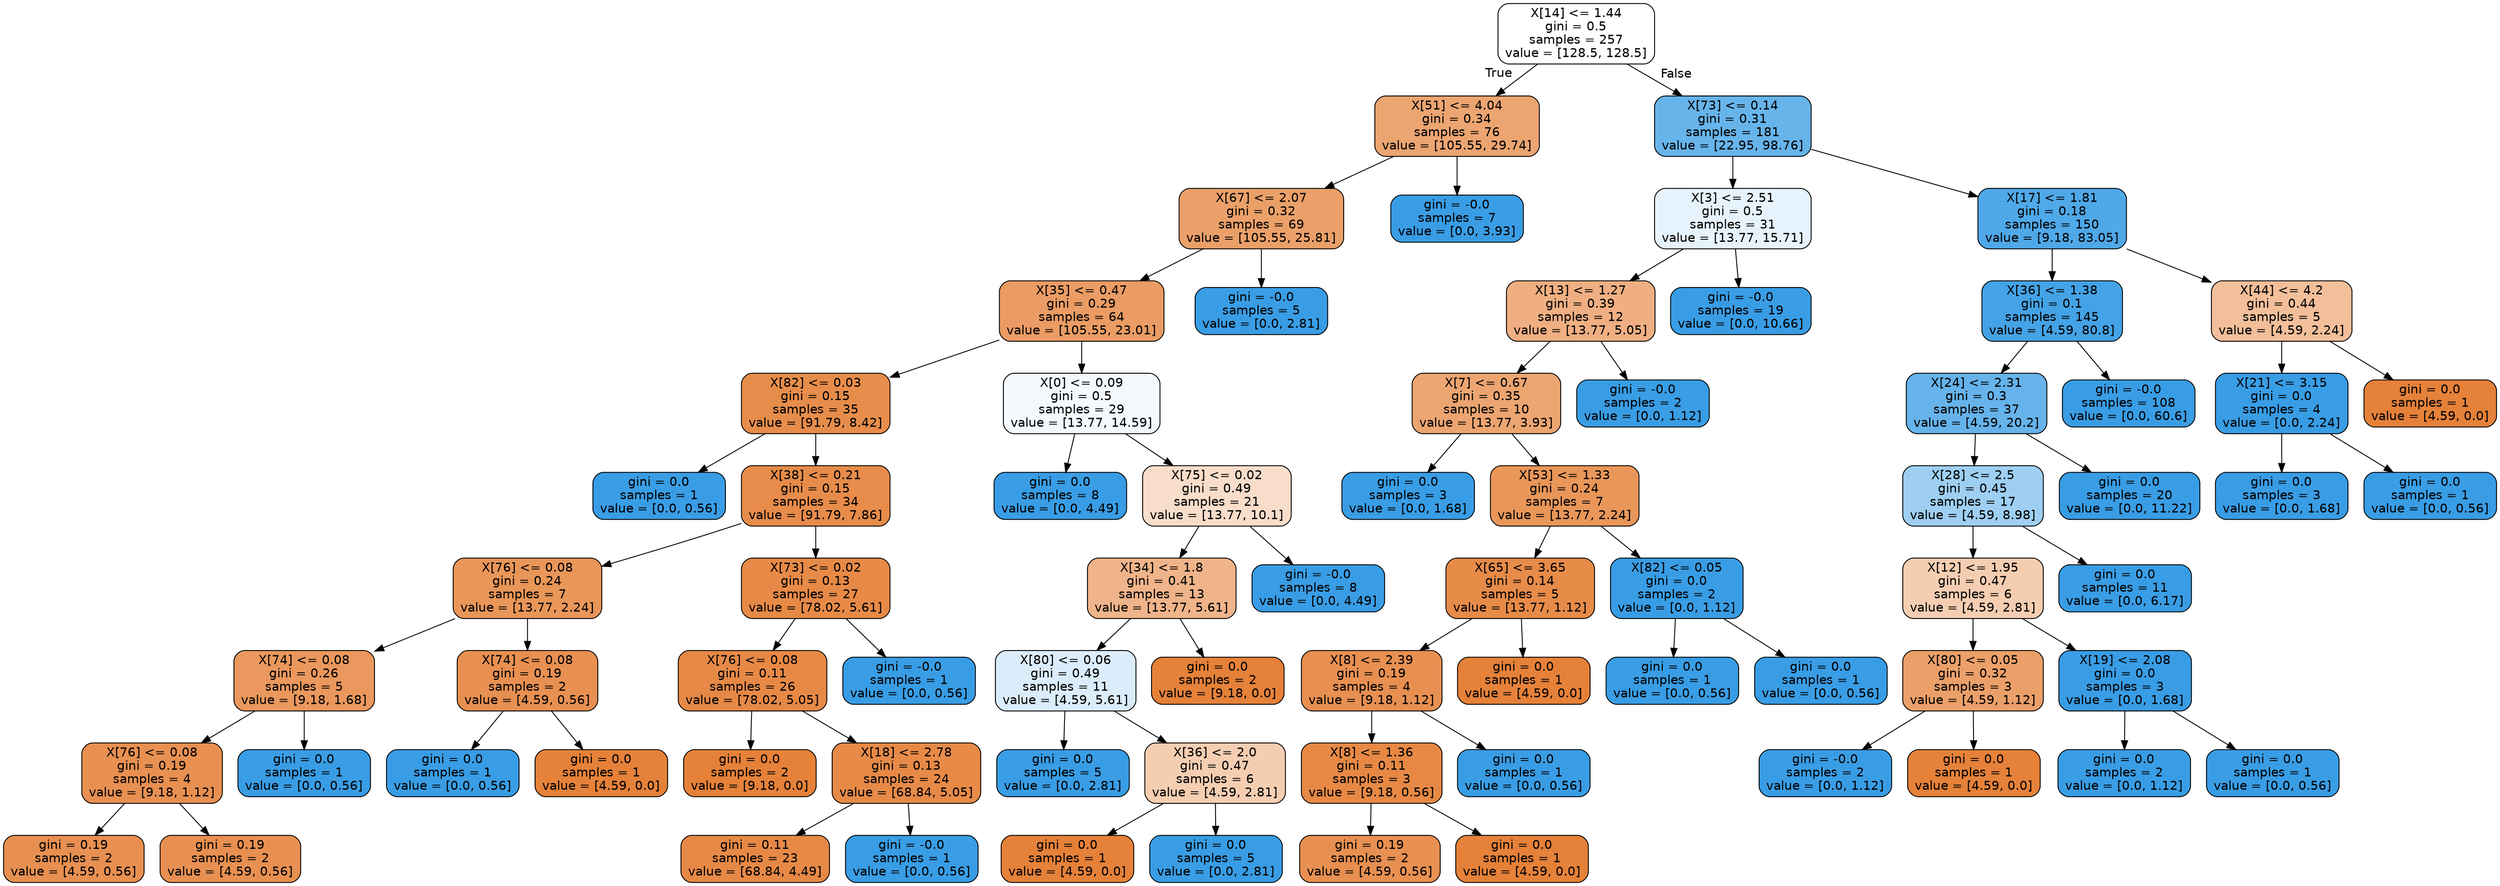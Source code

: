 digraph Tree {
node [shape=box, style="filled, rounded", color="black", fontname=helvetica] ;
edge [fontname=helvetica] ;
0 [label="X[14] <= 1.44\ngini = 0.5\nsamples = 257\nvalue = [128.5, 128.5]", fillcolor="#ffffff"] ;
1 [label="X[51] <= 4.04\ngini = 0.34\nsamples = 76\nvalue = [105.55, 29.74]", fillcolor="#eca571"] ;
0 -> 1 [labeldistance=2.5, labelangle=45, headlabel="True"] ;
2 [label="X[67] <= 2.07\ngini = 0.32\nsamples = 69\nvalue = [105.55, 25.81]", fillcolor="#eba069"] ;
1 -> 2 ;
3 [label="X[35] <= 0.47\ngini = 0.29\nsamples = 64\nvalue = [105.55, 23.01]", fillcolor="#eb9c64"] ;
2 -> 3 ;
4 [label="X[82] <= 0.03\ngini = 0.15\nsamples = 35\nvalue = [91.79, 8.42]", fillcolor="#e78d4b"] ;
3 -> 4 ;
5 [label="gini = 0.0\nsamples = 1\nvalue = [0.0, 0.56]", fillcolor="#399de5"] ;
4 -> 5 ;
6 [label="X[38] <= 0.21\ngini = 0.15\nsamples = 34\nvalue = [91.79, 7.86]", fillcolor="#e78c4a"] ;
4 -> 6 ;
7 [label="X[76] <= 0.08\ngini = 0.24\nsamples = 7\nvalue = [13.77, 2.24]", fillcolor="#e99659"] ;
6 -> 7 ;
8 [label="X[74] <= 0.08\ngini = 0.26\nsamples = 5\nvalue = [9.18, 1.68]", fillcolor="#ea985d"] ;
7 -> 8 ;
9 [label="X[76] <= 0.08\ngini = 0.19\nsamples = 4\nvalue = [9.18, 1.12]", fillcolor="#e89051"] ;
8 -> 9 ;
10 [label="gini = 0.19\nsamples = 2\nvalue = [4.59, 0.56]", fillcolor="#e89051"] ;
9 -> 10 ;
11 [label="gini = 0.19\nsamples = 2\nvalue = [4.59, 0.56]", fillcolor="#e89051"] ;
9 -> 11 ;
12 [label="gini = 0.0\nsamples = 1\nvalue = [0.0, 0.56]", fillcolor="#399de5"] ;
8 -> 12 ;
13 [label="X[74] <= 0.08\ngini = 0.19\nsamples = 2\nvalue = [4.59, 0.56]", fillcolor="#e89051"] ;
7 -> 13 ;
14 [label="gini = 0.0\nsamples = 1\nvalue = [0.0, 0.56]", fillcolor="#399de5"] ;
13 -> 14 ;
15 [label="gini = 0.0\nsamples = 1\nvalue = [4.59, 0.0]", fillcolor="#e58139"] ;
13 -> 15 ;
16 [label="X[73] <= 0.02\ngini = 0.13\nsamples = 27\nvalue = [78.02, 5.61]", fillcolor="#e78a47"] ;
6 -> 16 ;
17 [label="X[76] <= 0.08\ngini = 0.11\nsamples = 26\nvalue = [78.02, 5.05]", fillcolor="#e78946"] ;
16 -> 17 ;
18 [label="gini = 0.0\nsamples = 2\nvalue = [9.18, 0.0]", fillcolor="#e58139"] ;
17 -> 18 ;
19 [label="X[18] <= 2.78\ngini = 0.13\nsamples = 24\nvalue = [68.84, 5.05]", fillcolor="#e78a48"] ;
17 -> 19 ;
20 [label="gini = 0.11\nsamples = 23\nvalue = [68.84, 4.49]", fillcolor="#e78946"] ;
19 -> 20 ;
21 [label="gini = -0.0\nsamples = 1\nvalue = [0.0, 0.56]", fillcolor="#399de5"] ;
19 -> 21 ;
22 [label="gini = -0.0\nsamples = 1\nvalue = [0.0, 0.56]", fillcolor="#399de5"] ;
16 -> 22 ;
23 [label="X[0] <= 0.09\ngini = 0.5\nsamples = 29\nvalue = [13.77, 14.59]", fillcolor="#f4f9fe"] ;
3 -> 23 ;
24 [label="gini = 0.0\nsamples = 8\nvalue = [0.0, 4.49]", fillcolor="#399de5"] ;
23 -> 24 ;
25 [label="X[75] <= 0.02\ngini = 0.49\nsamples = 21\nvalue = [13.77, 10.1]", fillcolor="#f8ddca"] ;
23 -> 25 ;
26 [label="X[34] <= 1.8\ngini = 0.41\nsamples = 13\nvalue = [13.77, 5.61]", fillcolor="#f0b48a"] ;
25 -> 26 ;
27 [label="X[80] <= 0.06\ngini = 0.49\nsamples = 11\nvalue = [4.59, 5.61]", fillcolor="#dbedfa"] ;
26 -> 27 ;
28 [label="gini = 0.0\nsamples = 5\nvalue = [0.0, 2.81]", fillcolor="#399de5"] ;
27 -> 28 ;
29 [label="X[36] <= 2.0\ngini = 0.47\nsamples = 6\nvalue = [4.59, 2.81]", fillcolor="#f5ceb2"] ;
27 -> 29 ;
30 [label="gini = 0.0\nsamples = 1\nvalue = [4.59, 0.0]", fillcolor="#e58139"] ;
29 -> 30 ;
31 [label="gini = 0.0\nsamples = 5\nvalue = [0.0, 2.81]", fillcolor="#399de5"] ;
29 -> 31 ;
32 [label="gini = 0.0\nsamples = 2\nvalue = [9.18, 0.0]", fillcolor="#e58139"] ;
26 -> 32 ;
33 [label="gini = -0.0\nsamples = 8\nvalue = [0.0, 4.49]", fillcolor="#399de5"] ;
25 -> 33 ;
34 [label="gini = -0.0\nsamples = 5\nvalue = [0.0, 2.81]", fillcolor="#399de5"] ;
2 -> 34 ;
35 [label="gini = -0.0\nsamples = 7\nvalue = [0.0, 3.93]", fillcolor="#399de5"] ;
1 -> 35 ;
36 [label="X[73] <= 0.14\ngini = 0.31\nsamples = 181\nvalue = [22.95, 98.76]", fillcolor="#67b4eb"] ;
0 -> 36 [labeldistance=2.5, labelangle=-45, headlabel="False"] ;
37 [label="X[3] <= 2.51\ngini = 0.5\nsamples = 31\nvalue = [13.77, 15.71]", fillcolor="#e7f3fc"] ;
36 -> 37 ;
38 [label="X[13] <= 1.27\ngini = 0.39\nsamples = 12\nvalue = [13.77, 5.05]", fillcolor="#efaf82"] ;
37 -> 38 ;
39 [label="X[7] <= 0.67\ngini = 0.35\nsamples = 10\nvalue = [13.77, 3.93]", fillcolor="#eca571"] ;
38 -> 39 ;
40 [label="gini = 0.0\nsamples = 3\nvalue = [0.0, 1.68]", fillcolor="#399de5"] ;
39 -> 40 ;
41 [label="X[53] <= 1.33\ngini = 0.24\nsamples = 7\nvalue = [13.77, 2.24]", fillcolor="#e99659"] ;
39 -> 41 ;
42 [label="X[65] <= 3.65\ngini = 0.14\nsamples = 5\nvalue = [13.77, 1.12]", fillcolor="#e78b49"] ;
41 -> 42 ;
43 [label="X[8] <= 2.39\ngini = 0.19\nsamples = 4\nvalue = [9.18, 1.12]", fillcolor="#e89051"] ;
42 -> 43 ;
44 [label="X[8] <= 1.36\ngini = 0.11\nsamples = 3\nvalue = [9.18, 0.56]", fillcolor="#e78945"] ;
43 -> 44 ;
45 [label="gini = 0.19\nsamples = 2\nvalue = [4.59, 0.56]", fillcolor="#e89051"] ;
44 -> 45 ;
46 [label="gini = 0.0\nsamples = 1\nvalue = [4.59, 0.0]", fillcolor="#e58139"] ;
44 -> 46 ;
47 [label="gini = 0.0\nsamples = 1\nvalue = [0.0, 0.56]", fillcolor="#399de5"] ;
43 -> 47 ;
48 [label="gini = 0.0\nsamples = 1\nvalue = [4.59, 0.0]", fillcolor="#e58139"] ;
42 -> 48 ;
49 [label="X[82] <= 0.05\ngini = 0.0\nsamples = 2\nvalue = [0.0, 1.12]", fillcolor="#399de5"] ;
41 -> 49 ;
50 [label="gini = 0.0\nsamples = 1\nvalue = [0.0, 0.56]", fillcolor="#399de5"] ;
49 -> 50 ;
51 [label="gini = 0.0\nsamples = 1\nvalue = [0.0, 0.56]", fillcolor="#399de5"] ;
49 -> 51 ;
52 [label="gini = -0.0\nsamples = 2\nvalue = [0.0, 1.12]", fillcolor="#399de5"] ;
38 -> 52 ;
53 [label="gini = -0.0\nsamples = 19\nvalue = [0.0, 10.66]", fillcolor="#399de5"] ;
37 -> 53 ;
54 [label="X[17] <= 1.81\ngini = 0.18\nsamples = 150\nvalue = [9.18, 83.05]", fillcolor="#4fa8e8"] ;
36 -> 54 ;
55 [label="X[36] <= 1.38\ngini = 0.1\nsamples = 145\nvalue = [4.59, 80.8]", fillcolor="#44a3e6"] ;
54 -> 55 ;
56 [label="X[24] <= 2.31\ngini = 0.3\nsamples = 37\nvalue = [4.59, 20.2]", fillcolor="#66b3eb"] ;
55 -> 56 ;
57 [label="X[28] <= 2.5\ngini = 0.45\nsamples = 17\nvalue = [4.59, 8.98]", fillcolor="#9ecff2"] ;
56 -> 57 ;
58 [label="X[12] <= 1.95\ngini = 0.47\nsamples = 6\nvalue = [4.59, 2.81]", fillcolor="#f5ceb2"] ;
57 -> 58 ;
59 [label="X[80] <= 0.05\ngini = 0.32\nsamples = 3\nvalue = [4.59, 1.12]", fillcolor="#eba069"] ;
58 -> 59 ;
60 [label="gini = -0.0\nsamples = 2\nvalue = [0.0, 1.12]", fillcolor="#399de5"] ;
59 -> 60 ;
61 [label="gini = 0.0\nsamples = 1\nvalue = [4.59, 0.0]", fillcolor="#e58139"] ;
59 -> 61 ;
62 [label="X[19] <= 2.08\ngini = 0.0\nsamples = 3\nvalue = [0.0, 1.68]", fillcolor="#399de5"] ;
58 -> 62 ;
63 [label="gini = 0.0\nsamples = 2\nvalue = [0.0, 1.12]", fillcolor="#399de5"] ;
62 -> 63 ;
64 [label="gini = 0.0\nsamples = 1\nvalue = [0.0, 0.56]", fillcolor="#399de5"] ;
62 -> 64 ;
65 [label="gini = 0.0\nsamples = 11\nvalue = [0.0, 6.17]", fillcolor="#399de5"] ;
57 -> 65 ;
66 [label="gini = 0.0\nsamples = 20\nvalue = [0.0, 11.22]", fillcolor="#399de5"] ;
56 -> 66 ;
67 [label="gini = -0.0\nsamples = 108\nvalue = [0.0, 60.6]", fillcolor="#399de5"] ;
55 -> 67 ;
68 [label="X[44] <= 4.2\ngini = 0.44\nsamples = 5\nvalue = [4.59, 2.24]", fillcolor="#f2bf9a"] ;
54 -> 68 ;
69 [label="X[21] <= 3.15\ngini = 0.0\nsamples = 4\nvalue = [0.0, 2.24]", fillcolor="#399de5"] ;
68 -> 69 ;
70 [label="gini = 0.0\nsamples = 3\nvalue = [0.0, 1.68]", fillcolor="#399de5"] ;
69 -> 70 ;
71 [label="gini = 0.0\nsamples = 1\nvalue = [0.0, 0.56]", fillcolor="#399de5"] ;
69 -> 71 ;
72 [label="gini = 0.0\nsamples = 1\nvalue = [4.59, 0.0]", fillcolor="#e58139"] ;
68 -> 72 ;
}